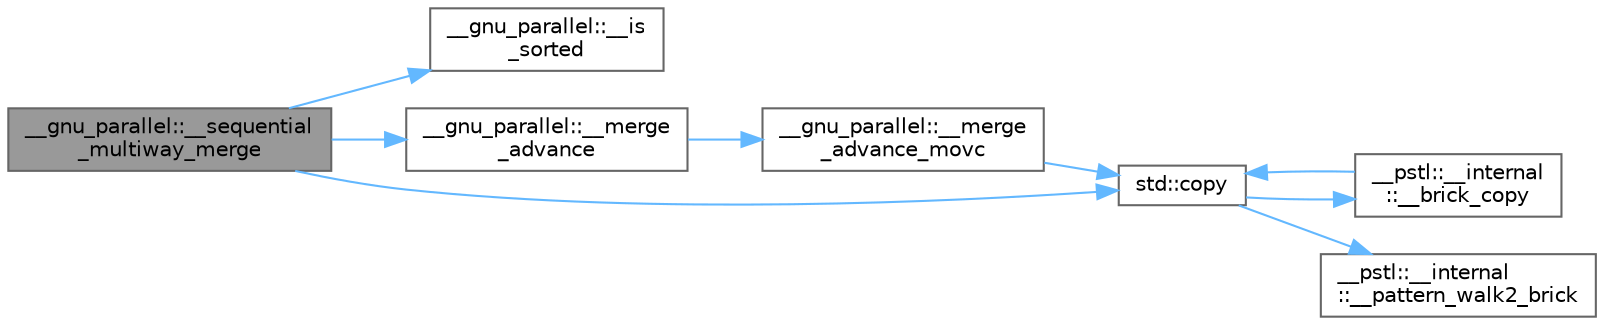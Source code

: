 digraph "__gnu_parallel::__sequential_multiway_merge"
{
 // LATEX_PDF_SIZE
  bgcolor="transparent";
  edge [fontname=Helvetica,fontsize=10,labelfontname=Helvetica,labelfontsize=10];
  node [fontname=Helvetica,fontsize=10,shape=box,height=0.2,width=0.4];
  rankdir="LR";
  Node1 [id="Node000001",label="__gnu_parallel::__sequential\l_multiway_merge",height=0.2,width=0.4,color="gray40", fillcolor="grey60", style="filled", fontcolor="black",tooltip="Sequential multi-way merging switch."];
  Node1 -> Node2 [id="edge9_Node000001_Node000002",color="steelblue1",style="solid",tooltip=" "];
  Node2 [id="Node000002",label="__gnu_parallel::__is\l_sorted",height=0.2,width=0.4,color="grey40", fillcolor="white", style="filled",URL="$namespace____gnu__parallel.html#a34e76513fa46ae5c7bc8c45677289112",tooltip="Check whether [__begin, __end) is sorted according to __comp."];
  Node1 -> Node3 [id="edge10_Node000001_Node000003",color="steelblue1",style="solid",tooltip=" "];
  Node3 [id="Node000003",label="__gnu_parallel::__merge\l_advance",height=0.2,width=0.4,color="grey40", fillcolor="white", style="filled",URL="$namespace____gnu__parallel.html#a0059cd13cc6ab70692f8309ad92cb548",tooltip="Merge routine being able to merge only the __max_length smallest elements."];
  Node3 -> Node4 [id="edge11_Node000003_Node000004",color="steelblue1",style="solid",tooltip=" "];
  Node4 [id="Node000004",label="__gnu_parallel::__merge\l_advance_movc",height=0.2,width=0.4,color="grey40", fillcolor="white", style="filled",URL="$namespace____gnu__parallel.html#a8deacd343b40dc77deeb1a8e515e7358",tooltip="Merge routine being able to merge only the __max_length smallest elements."];
  Node4 -> Node5 [id="edge12_Node000004_Node000005",color="steelblue1",style="solid",tooltip=" "];
  Node5 [id="Node000005",label="std::copy",height=0.2,width=0.4,color="grey40", fillcolor="white", style="filled",URL="$namespacestd.html#a4e3366cc5ea1e47fac759952b877ed0d",tooltip=" "];
  Node5 -> Node6 [id="edge13_Node000005_Node000006",color="steelblue1",style="solid",tooltip=" "];
  Node6 [id="Node000006",label="__pstl::__internal\l::__brick_copy",height=0.2,width=0.4,color="grey40", fillcolor="white", style="filled",URL="$namespace____pstl_1_1____internal.html#afeb0a574201d45df430150e28155b9de",tooltip=" "];
  Node6 -> Node5 [id="edge14_Node000006_Node000005",color="steelblue1",style="solid",tooltip=" "];
  Node5 -> Node7 [id="edge15_Node000005_Node000007",color="steelblue1",style="solid",tooltip=" "];
  Node7 [id="Node000007",label="__pstl::__internal\l::__pattern_walk2_brick",height=0.2,width=0.4,color="grey40", fillcolor="white", style="filled",URL="$namespace____pstl_1_1____internal.html#a28e6956cf2cd3d8cfe4949d41a700cc5",tooltip=" "];
  Node1 -> Node5 [id="edge16_Node000001_Node000005",color="steelblue1",style="solid",tooltip=" "];
}
